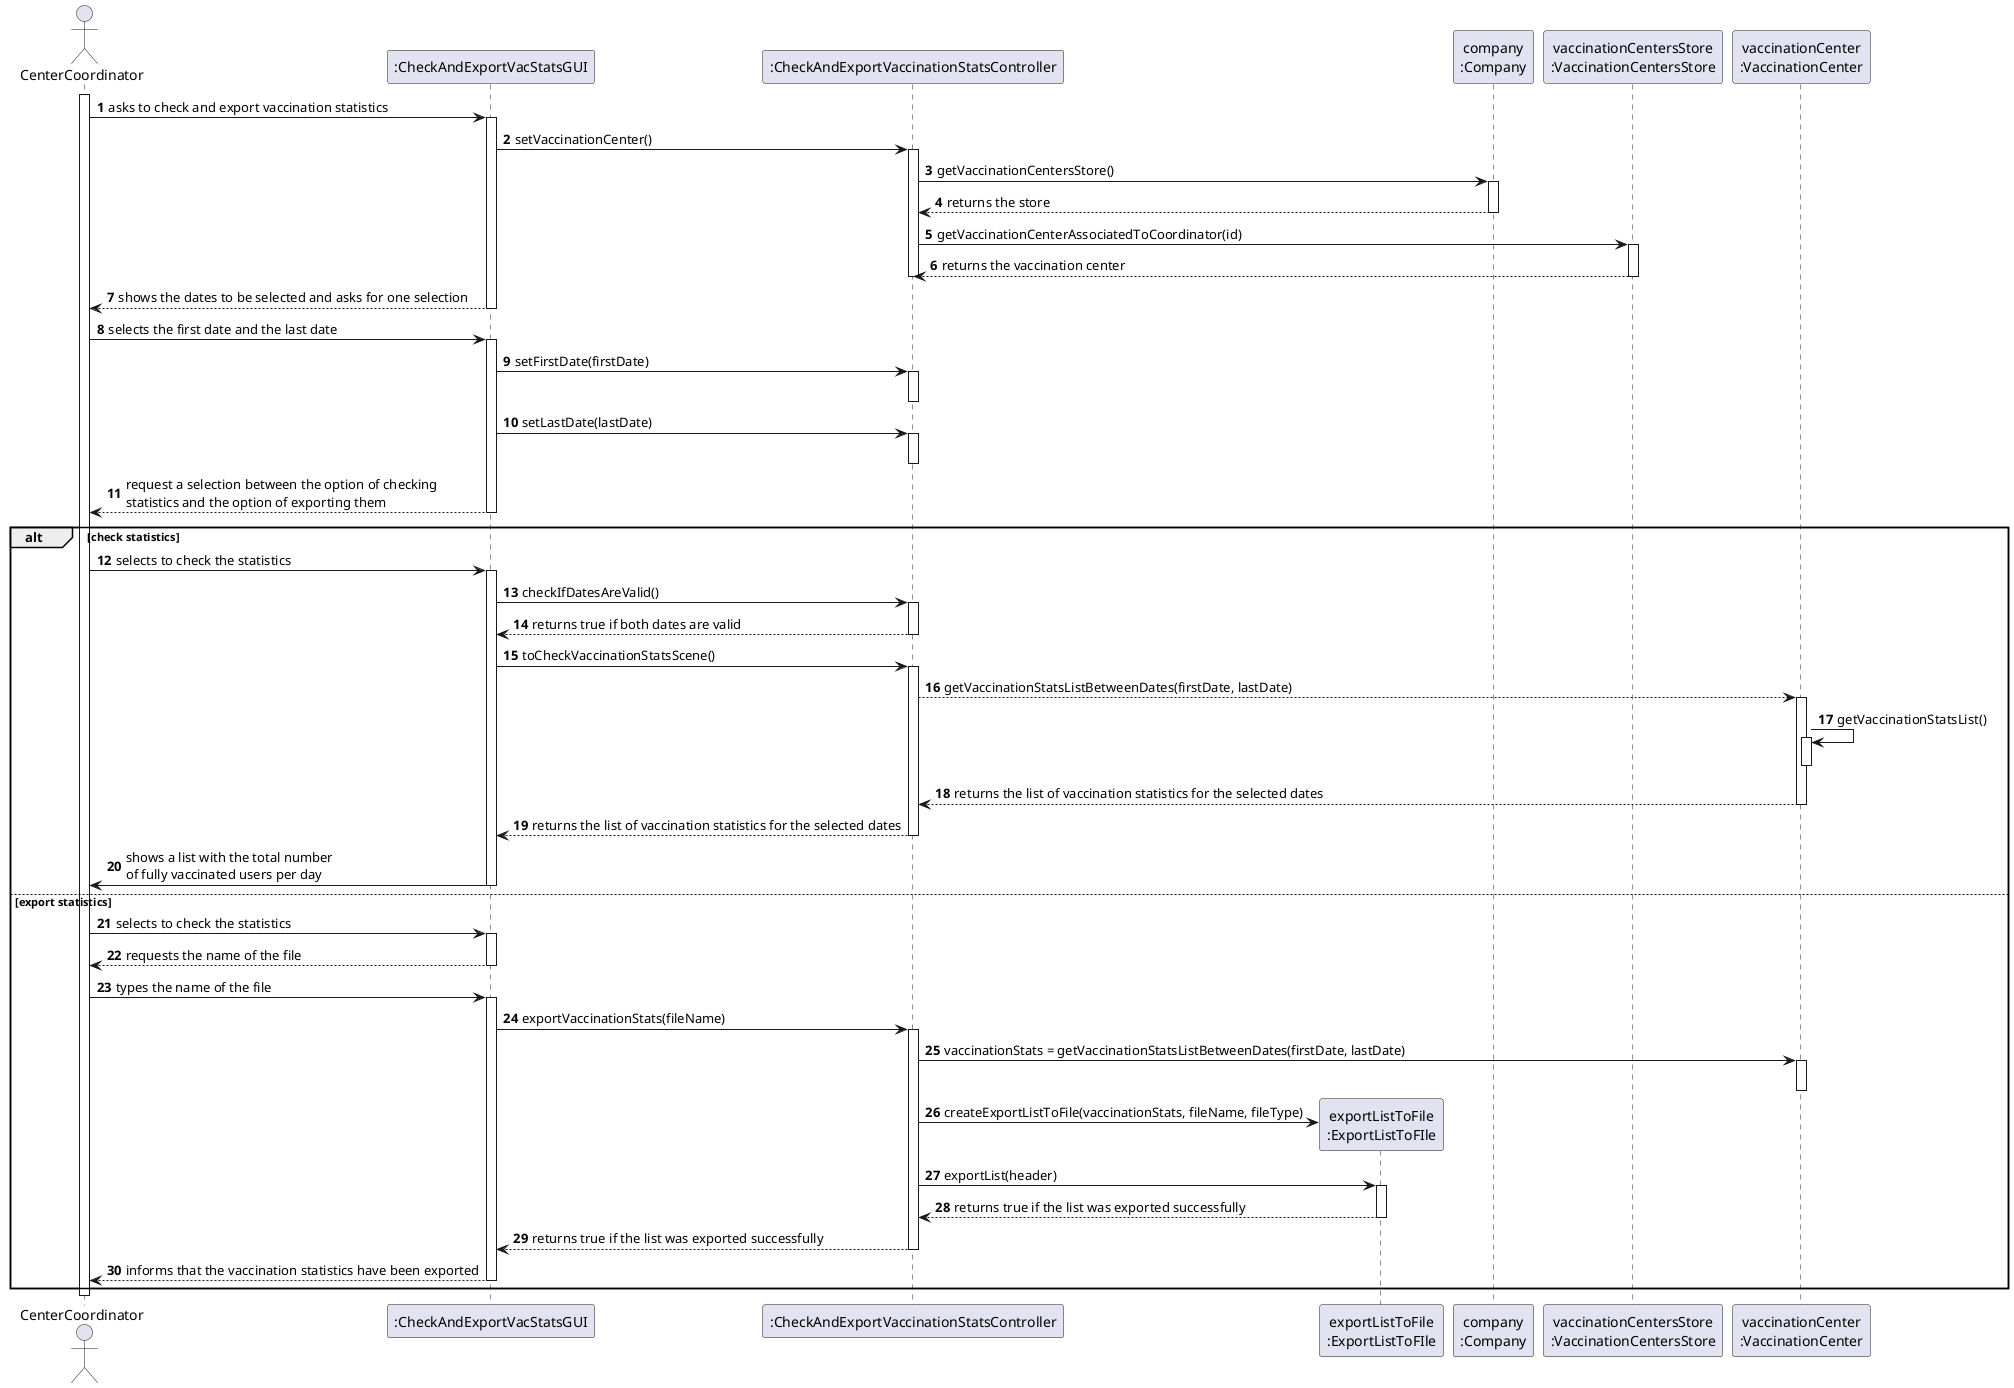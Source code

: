 @startuml

autonumber

actor CenterCoordinator as CC

participant ":CheckAndExportVacStatsGUI" as UI
participant ":CheckAndExportVaccinationStatsController" as CTRL
participant "exportListToFile\n:ExportListToFIle" as EL
participant "company\n:Company" as C
participant "vaccinationCentersStore\n:VaccinationCentersStore" as S
participant "vaccinationCenter\n:VaccinationCenter" as VC


activate CC
CC -> UI :asks to check and export vaccination statistics

activate UI

UI -> CTRL : setVaccinationCenter()
activate CTRL
CTRL -> C : getVaccinationCentersStore()
activate C
C --> CTRL : returns the store
deactivate C

CTRL -> S : getVaccinationCenterAssociatedToCoordinator(id)
activate S
S --> CTRL : returns the vaccination center
deactivate S


deactivate CTRL

UI --> CC : shows the dates to be selected and asks for one selection
deactivate UI


CC-> UI : selects the first date and the last date

activate UI
UI -> CTRL : setFirstDate(firstDate)
activate CTRL
deactivate CTRL
UI -> CTRL : setLastDate(lastDate)
activate CTRL
deactivate CTRL


UI --> CC : request a selection between the option of checking \nstatistics and the option of exporting them
deactivate UI



alt check statistics
CC -> UI : selects to check the statistics
activate UI

UI -> CTRL : checkIfDatesAreValid()
activate CTRL
CTRL --> UI : returns true if both dates are valid
deactivate CTRL

UI -> CTRL : toCheckVaccinationStatsScene()
activate CTRL

CTRL --> VC : getVaccinationStatsListBetweenDates(firstDate, lastDate)
activate VC
VC -> VC : getVaccinationStatsList()
activate VC
deactivate VC
VC --> CTRL : returns the list of vaccination statistics for the selected dates
deactivate VC

CTRL --> UI : returns the list of vaccination statistics for the selected dates

deactivate CTRL
UI -> CC : shows a list with the total number \nof fully vaccinated users per day

deactivate UI




else export statistics
CC -> UI : selects to check the statistics
activate UI

UI --> CC : requests the name of the file
deactivate UI
CC-> UI : types the name of the file
activate UI
UI -> CTRL : exportVaccinationStats(fileName)
activate CTRL
CTRL -> VC : vaccinationStats = getVaccinationStatsListBetweenDates(firstDate, lastDate)
activate VC
deactivate VC
CTRL -> EL ** : createExportListToFile(vaccinationStats, fileName, fileType)
CTRL -> EL : exportList(header)
activate EL
EL --> CTRL : returns true if the list was exported successfully
deactivate EL
CTRL --> UI : returns true if the list was exported successfully
deactivate CTRL
 UI --> CC : informs that the vaccination statistics have been exported
deactivate UI

end



















deactivate CC
@enduml